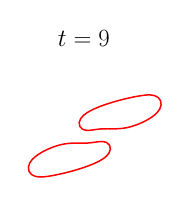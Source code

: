 \begin{tikzpicture}[scale=0.36]

\begin{axis}[
  xmin = -6,
  xmax = 2,
  ymin = -2,
  ymax = 2,
  axis equal = true,
  hide axis,
  title = {\Huge$t=9$}
  ]

\addplot [mark=none,red,line width=1.5] table{
-4.396e-01 3.604e-01
-3.818e-01 3.675e-01
-3.199e-01 3.767e-01
-2.507e-01 3.89e-01
-1.722e-01 4.055e-01
-8.35e-02 4.274e-01
1.538e-02 4.557e-01
1.239e-01 4.915e-01
2.413e-01 5.354e-01
3.663e-01 5.881e-01
4.973e-01 6.503e-01
6.325e-01 7.228e-01
7.693e-01 8.069e-01
9.035e-01 9.055e-01
1.028e+00 1.023e+00
1.129e+00 1.165e+00
1.182e+00 1.331e+00
1.159e+00 1.502e+00
1.056e+00 1.638e+00
9.07e-01 1.713e+00
7.46e-01 1.739e+00
5.884e-01 1.737e+00
4.386e-01 1.721e+00
2.976e-01 1.7e+00
1.664e-01 1.677e+00
4.563e-02 1.654e+00
-6.422e-02 1.631e+00
-1.629e-01 1.609e+00
-2.506e-01 1.589e+00
-3.278e-01 1.571e+00
-3.956e-01 1.554e+00
-4.561e-01 1.538e+00
-5.124e-01 1.524e+00
-5.685e-01 1.509e+00
-6.288e-01 1.492e+00
-6.964e-01 1.473e+00
-7.733e-01 1.451e+00
-8.606e-01 1.425e+00
-9.586e-01 1.394e+00
-1.067e+00 1.359e+00
-1.185e+00 1.318e+00
-1.312e+00 1.272e+00
-1.447e+00 1.218e+00
-1.587e+00 1.157e+00
-1.731e+00 1.086e+00
-1.875e+00 1.002e+00
-2.012e+00 8.996e-01
-2.127e+00 7.693e-01
-2.191e+00 6.073e-01
-2.163e+00 4.376e-01
-2.041e+00 3.2e-01
-1.879e+00 2.794e-01
-1.716e+00 2.857e-01
-1.56e+00 3.074e-01
-1.411e+00 3.274e-01
-1.269e+00 3.402e-01
-1.135e+00 3.457e-01
-1.012e+00 3.465e-01
-9.002e-01 3.452e-01
-7.991e-01 3.443e-01
-7.091e-01 3.446e-01
-6.297e-01 3.466e-01
-5.598e-01 3.501e-01
-4.975e-01 3.547e-01
-4.396e-01 3.604e-01
};

\addplot [mark=none,red,line width=1.5] table{
-2.588e+00 -1.424e+00
-2.531e+00 -1.409e+00
-2.471e+00 -1.392e+00
-2.404e+00 -1.373e+00
-2.327e+00 -1.351e+00
-2.239e+00 -1.325e+00
-2.141e+00 -1.294e+00
-2.033e+00 -1.259e+00
-1.915e+00 -1.218e+00
-1.788e+00 -1.171e+00
-1.653e+00 -1.118e+00
-1.513e+00 -1.057e+00
-1.369e+00 -9.864e-01
-1.225e+00 -9.023e-01
-1.088e+00 -7.996e-01
-9.731e-01 -6.693e-01
-9.092e-01 -5.073e-01
-9.373e-01 -3.376e-01
-1.059e+00 -2.2e-01
-1.221e+00 -1.794e-01
-1.384e+00 -1.857e-01
-1.54e+00 -2.074e-01
-1.689e+00 -2.274e-01
-1.831e+00 -2.402e-01
-1.964e+00 -2.457e-01
-2.087e+00 -2.465e-01
-2.2e+00 -2.452e-01
-2.301e+00 -2.443e-01
-2.391e+00 -2.446e-01
-2.47e+00 -2.466e-01
-2.54e+00 -2.501e-01
-2.603e+00 -2.547e-01
-2.66e+00 -2.604e-01
-2.718e+00 -2.675e-01
-2.78e+00 -2.767e-01
-2.849e+00 -2.89e-01
-2.928e+00 -3.055e-01
-3.017e+00 -3.274e-01
-3.115e+00 -3.557e-01
-3.224e+00 -3.915e-01
-3.341e+00 -4.354e-01
-3.466e+00 -4.881e-01
-3.597e+00 -5.503e-01
-3.732e+00 -6.228e-01
-3.869e+00 -7.069e-01
-4.003e+00 -8.055e-01
-4.128e+00 -9.229e-01
-4.229e+00 -1.065e+00
-4.282e+00 -1.231e+00
-4.259e+00 -1.402e+00
-4.156e+00 -1.538e+00
-4.007e+00 -1.613e+00
-3.846e+00 -1.639e+00
-3.688e+00 -1.637e+00
-3.539e+00 -1.621e+00
-3.398e+00 -1.6e+00
-3.266e+00 -1.577e+00
-3.146e+00 -1.554e+00
-3.036e+00 -1.531e+00
-2.937e+00 -1.509e+00
-2.849e+00 -1.489e+00
-2.772e+00 -1.471e+00
-2.704e+00 -1.454e+00
-2.644e+00 -1.438e+00
-2.588e+00 -1.424e+00
};

\end{axis}
\end{tikzpicture}

